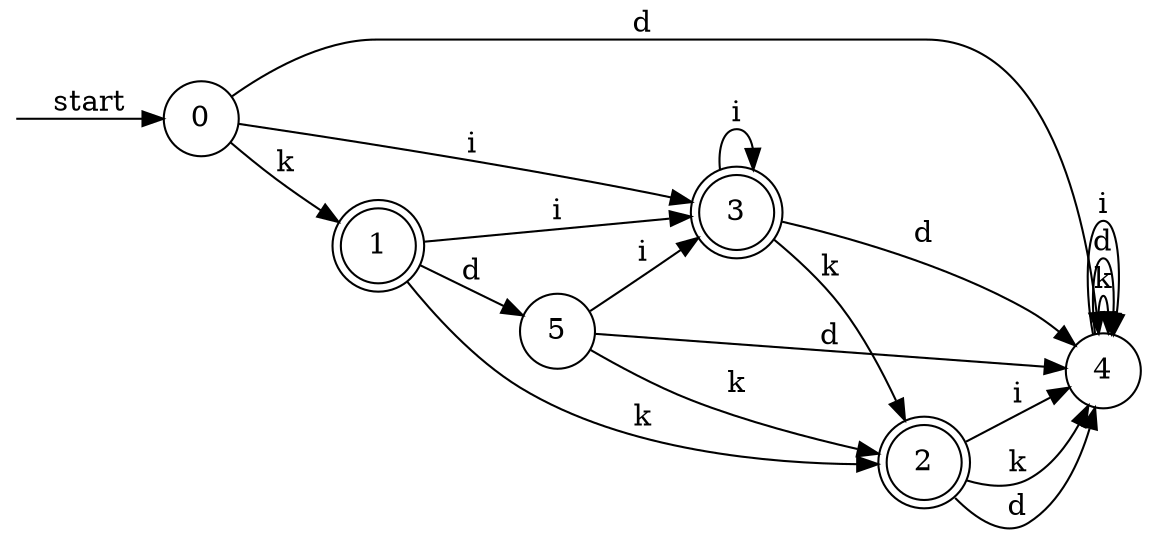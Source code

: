digraph dfa {
    rankdir = LR;
    node [shape = circle];
    __start [style = invis, shape = point];
    __start -> "0" [ label = "start" ];
    node [shape = doublecircle]; "1" "2" "3"
    node [shape = circle];
    "0" -> "1" [ label = "k" ];
    "0" -> "4" [ label = "d" ];
    "0" -> "3" [ label = "i" ];
    "1" -> "2" [ label = "k" ];
    "1" -> "5" [ label = "d" ];
    "1" -> "3" [ label = "i" ];
    "2" -> "4" [ label = "k" ];
    "2" -> "4" [ label = "d" ];
    "2" -> "4" [ label = "i" ];
    "4" -> "4" [ label = "k" ];
    "4" -> "4" [ label = "d" ];
    "4" -> "4" [ label = "i" ];
    "3" -> "2" [ label = "k" ];
    "3" -> "4" [ label = "d" ];
    "3" -> "3" [ label = "i" ];
    "5" -> "2" [ label = "k" ];
    "5" -> "4" [ label = "d" ];
    "5" -> "3" [ label = "i" ];
}
